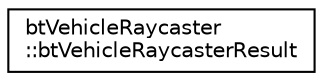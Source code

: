 digraph "Graphical Class Hierarchy"
{
  edge [fontname="Helvetica",fontsize="10",labelfontname="Helvetica",labelfontsize="10"];
  node [fontname="Helvetica",fontsize="10",shape=record];
  rankdir="LR";
  Node1 [label="btVehicleRaycaster\l::btVehicleRaycasterResult",height=0.2,width=0.4,color="black", fillcolor="white", style="filled",URL="$structbt_vehicle_raycaster_1_1bt_vehicle_raycaster_result.html"];
}
